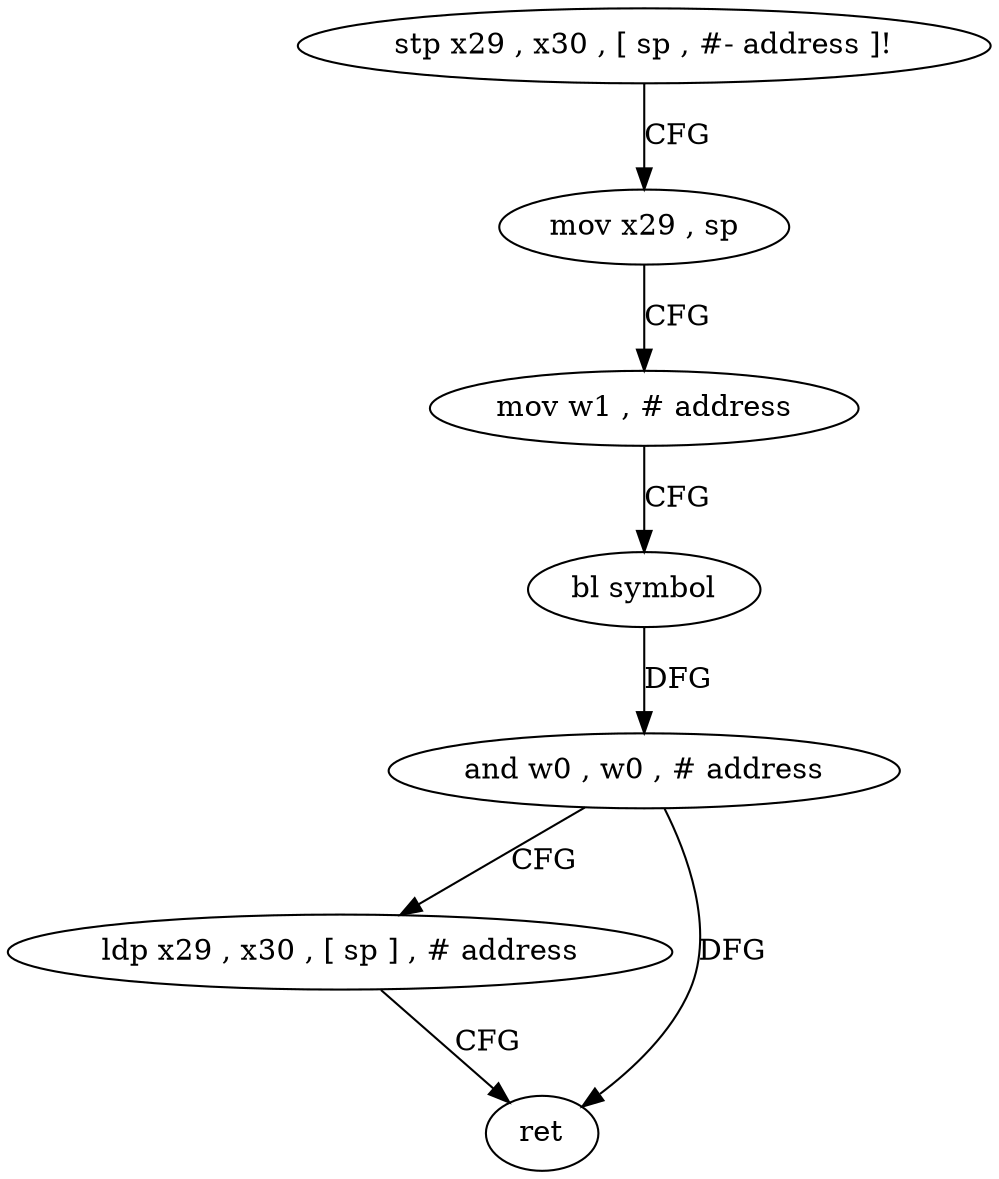 digraph "func" {
"4261208" [label = "stp x29 , x30 , [ sp , #- address ]!" ]
"4261212" [label = "mov x29 , sp" ]
"4261216" [label = "mov w1 , # address" ]
"4261220" [label = "bl symbol" ]
"4261224" [label = "and w0 , w0 , # address" ]
"4261228" [label = "ldp x29 , x30 , [ sp ] , # address" ]
"4261232" [label = "ret" ]
"4261208" -> "4261212" [ label = "CFG" ]
"4261212" -> "4261216" [ label = "CFG" ]
"4261216" -> "4261220" [ label = "CFG" ]
"4261220" -> "4261224" [ label = "DFG" ]
"4261224" -> "4261228" [ label = "CFG" ]
"4261224" -> "4261232" [ label = "DFG" ]
"4261228" -> "4261232" [ label = "CFG" ]
}
